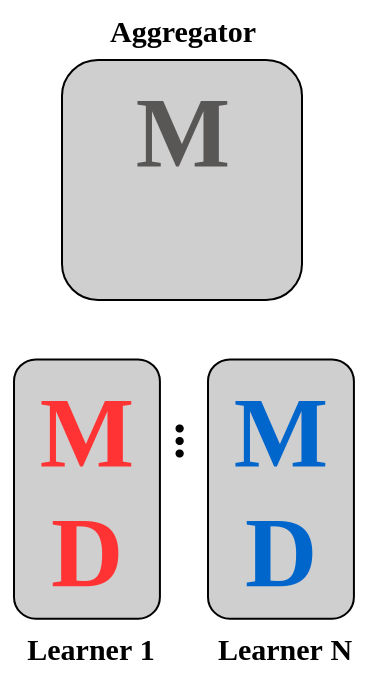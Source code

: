 <mxfile version="25.0.2">
  <diagram name="Page-1" id="QbVM-qhq_BF2LXNoguQ5">
    <mxGraphModel dx="1182" dy="683" grid="1" gridSize="10" guides="1" tooltips="1" connect="1" arrows="1" fold="1" page="1" pageScale="1" pageWidth="850" pageHeight="1100" math="0" shadow="0">
      <root>
        <mxCell id="0" />
        <mxCell id="1" parent="0" />
        <mxCell id="mEob46jThGOG9od_VYb--264" value="" style="rounded=1;whiteSpace=wrap;html=1;fillColor=#CFCFCF;fontFamily=CMU Sans Serif;" vertex="1" parent="1">
          <mxGeometry x="506" y="270" width="120" height="120" as="geometry" />
        </mxCell>
        <mxCell id="mEob46jThGOG9od_VYb--265" value="&lt;font style=&quot;font-size: 50px;&quot;&gt;&lt;b style=&quot;font-size: 50px;&quot;&gt;M&lt;/b&gt;&lt;/font&gt;" style="text;strokeColor=none;align=center;fillColor=none;html=1;verticalAlign=middle;whiteSpace=wrap;rounded=0;strokeWidth=2;fontSize=50;fontColor=#595656;fontFamily=CMU Sans Serif;" vertex="1" parent="1">
          <mxGeometry x="533.5" y="275" width="65" height="60" as="geometry" />
        </mxCell>
        <mxCell id="mEob46jThGOG9od_VYb--266" value="&lt;b style=&quot;font-size: 15px;&quot;&gt;Learner&lt;/b&gt;&lt;b style=&quot;background-color: initial;&quot;&gt;&amp;nbsp;1&lt;/b&gt;" style="text;html=1;align=center;verticalAlign=middle;resizable=0;points=[];autosize=1;strokeColor=none;fillColor=none;fontSize=15;fontFamily=CMU Sans Serif;" vertex="1" parent="1">
          <mxGeometry x="475" y="549.4" width="90" height="30" as="geometry" />
        </mxCell>
        <mxCell id="mEob46jThGOG9od_VYb--267" value="&lt;span style=&quot;font-size: 25px;&quot;&gt;&lt;b style=&quot;font-size: 25px;&quot;&gt;...&lt;/b&gt;&lt;/span&gt;" style="text;html=1;align=center;verticalAlign=middle;resizable=0;points=[];autosize=1;strokeColor=none;fillColor=none;fontSize=25;rotation=90;fontFamily=CMU Sans Serif;" vertex="1" parent="1">
          <mxGeometry x="547" y="440" width="50" height="40" as="geometry" />
        </mxCell>
        <mxCell id="mEob46jThGOG9od_VYb--268" value="&lt;b style=&quot;font-size: 15px;&quot;&gt;Aggregator&lt;/b&gt;" style="text;html=1;align=center;verticalAlign=middle;resizable=0;points=[];autosize=1;strokeColor=none;fillColor=none;fontSize=15;fontFamily=CMU Sans Serif;" vertex="1" parent="1">
          <mxGeometry x="516" y="240" width="100" height="30" as="geometry" />
        </mxCell>
        <mxCell id="mEob46jThGOG9od_VYb--270" value="&lt;b style=&quot;font-size: 15px;&quot;&gt;Learner&lt;/b&gt;&lt;b style=&quot;background-color: initial;&quot;&gt;&amp;nbsp;N&lt;/b&gt;" style="text;html=1;align=center;verticalAlign=middle;resizable=0;points=[];autosize=1;strokeColor=none;fillColor=none;fontSize=15;fontFamily=CMU Sans Serif;" vertex="1" parent="1">
          <mxGeometry x="572" y="549.4" width="90" height="30" as="geometry" />
        </mxCell>
        <mxCell id="mEob46jThGOG9od_VYb--271" value="D" style="group;fontStyle=4;fontFamily=CMU Sans Serif;fontColor=#ff3333;" vertex="1" connectable="0" parent="1">
          <mxGeometry x="482" y="419.7" width="76" height="129.7" as="geometry" />
        </mxCell>
        <mxCell id="mEob46jThGOG9od_VYb--272" value="&lt;font style=&quot;font-size: 50px;&quot;&gt;&lt;b style=&quot;&quot;&gt;&lt;font color=&quot;#ff3333&quot;&gt;M&lt;/font&gt;&lt;/b&gt;&lt;/font&gt;&lt;div&gt;&lt;font style=&quot;font-size: 50px;&quot;&gt;&lt;b style=&quot;&quot;&gt;&lt;font color=&quot;#ff3333&quot;&gt;D&lt;/font&gt;&lt;/b&gt;&lt;/font&gt;&lt;/div&gt;" style="rounded=1;whiteSpace=wrap;html=1;fillColor=#CFCFCF;align=center;fontFamily=CMU Sans Serif;" vertex="1" parent="mEob46jThGOG9od_VYb--271">
          <mxGeometry width="72.96" height="129.7" as="geometry" />
        </mxCell>
        <mxCell id="mEob46jThGOG9od_VYb--273" value="D" style="group;fontStyle=4;fontFamily=CMU Sans Serif;" vertex="1" connectable="0" parent="1">
          <mxGeometry x="579" y="419.7" width="76" height="129.7" as="geometry" />
        </mxCell>
        <mxCell id="mEob46jThGOG9od_VYb--274" value="&lt;b style=&quot;color: rgb(0, 102, 204); font-size: 50px;&quot;&gt;M&lt;/b&gt;&lt;div&gt;&lt;b style=&quot;color: rgb(0, 102, 204); font-size: 50px;&quot;&gt;D&lt;/b&gt;&lt;font style=&quot;font-size: 50px;&quot;&gt;&lt;b style=&quot;&quot;&gt;&lt;br&gt;&lt;/b&gt;&lt;/font&gt;&lt;/div&gt;" style="rounded=1;whiteSpace=wrap;html=1;fillColor=#CFCFCF;align=center;fontFamily=CMU Sans Serif;" vertex="1" parent="mEob46jThGOG9od_VYb--273">
          <mxGeometry width="72.96" height="129.7" as="geometry" />
        </mxCell>
      </root>
    </mxGraphModel>
  </diagram>
</mxfile>
